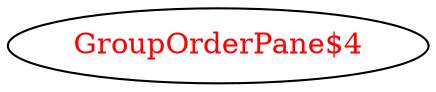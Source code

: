 digraph dependencyGraph {
 concentrate=true;
 ranksep="2.0";
 rankdir="LR"; 
 splines="ortho";
"GroupOrderPane$4" [fontcolor="red"];
}